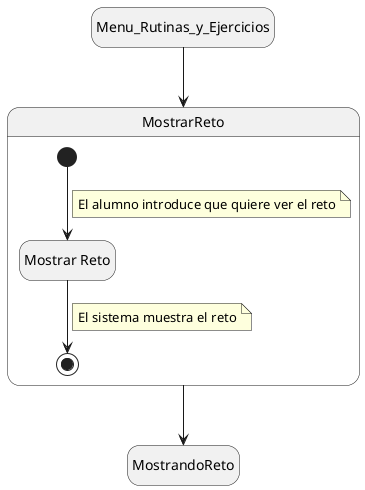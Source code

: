@startuml

hide empty description

state Menu_Rutinas_y_Ejercicios

state MostrarReto{
    state VerReto as "Mostrar Reto"
    [*] --> VerReto
    note on link
        El alumno introduce que quiere ver el reto
    end note
    VerReto --> [*]
    note on link
        El sistema muestra el reto
    end note
}
Menu_Rutinas_y_Ejercicios --> MostrarReto
MostrarReto --> MostrandoReto
@enduml
